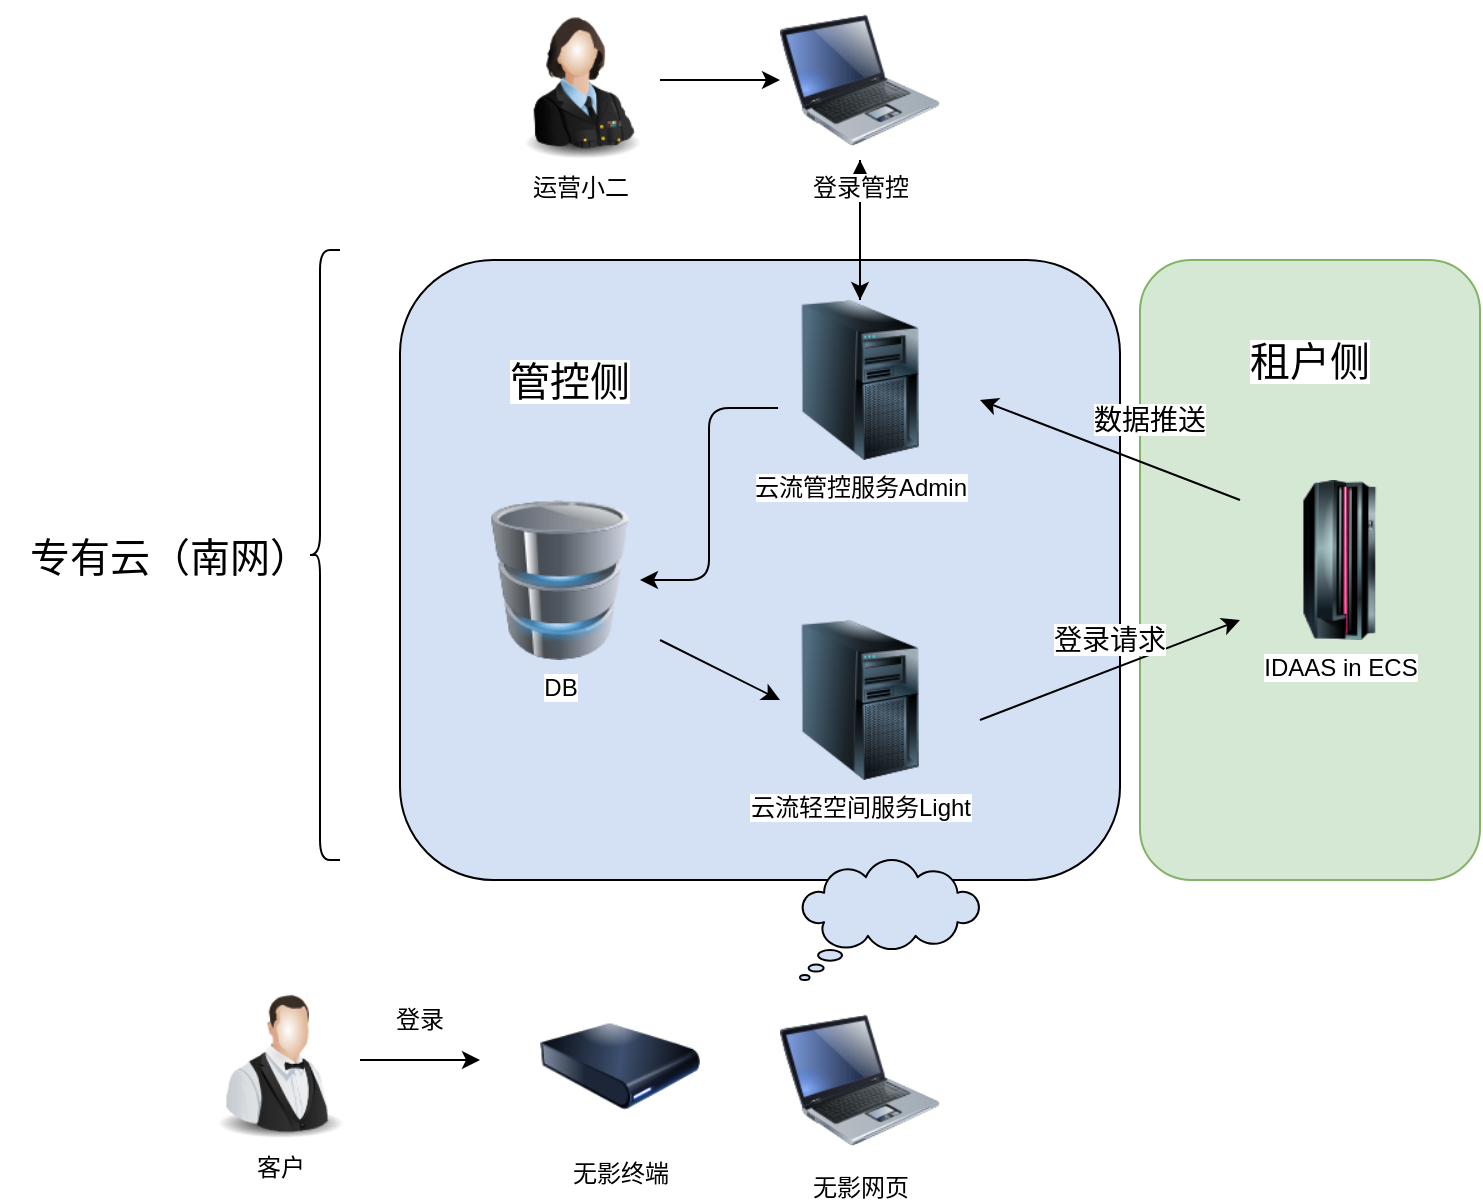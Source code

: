 <mxfile version="14.9.3" type="github">
  <diagram id="EecFl8-iLUVndyqrboEX" name="Page-1">
    <mxGraphModel dx="2092" dy="841" grid="1" gridSize="10" guides="1" tooltips="1" connect="1" arrows="1" fold="1" page="1" pageScale="1" pageWidth="827" pageHeight="1169" math="0" shadow="0">
      <root>
        <mxCell id="0" />
        <mxCell id="1" parent="0" />
        <mxCell id="zIK37jYaN7AjfvIw7IpD-9" value="" style="rounded=1;whiteSpace=wrap;html=1;fillColor=#d5e8d4;strokeColor=#82b366;" vertex="1" parent="1">
          <mxGeometry x="350" y="210" width="170" height="310" as="geometry" />
        </mxCell>
        <mxCell id="zIK37jYaN7AjfvIw7IpD-8" value="" style="rounded=1;whiteSpace=wrap;html=1;fillColor=#D4E1F5;" vertex="1" parent="1">
          <mxGeometry x="-20" y="210" width="360" height="310" as="geometry" />
        </mxCell>
        <mxCell id="zIK37jYaN7AjfvIw7IpD-39" value="" style="edgeStyle=orthogonalEdgeStyle;rounded=0;orthogonalLoop=1;jettySize=auto;html=1;" edge="1" parent="1" source="zIK37jYaN7AjfvIw7IpD-1" target="zIK37jYaN7AjfvIw7IpD-38">
          <mxGeometry relative="1" as="geometry" />
        </mxCell>
        <mxCell id="zIK37jYaN7AjfvIw7IpD-1" value="云流管控服务Admin" style="image;html=1;image=img/lib/clip_art/computers/Server_Tower_128x128.png" vertex="1" parent="1">
          <mxGeometry x="170" y="230" width="80" height="80" as="geometry" />
        </mxCell>
        <mxCell id="zIK37jYaN7AjfvIw7IpD-2" value="云流轻空间服务Light" style="image;html=1;image=img/lib/clip_art/computers/Server_Tower_128x128.png" vertex="1" parent="1">
          <mxGeometry x="170" y="390" width="80" height="80" as="geometry" />
        </mxCell>
        <mxCell id="zIK37jYaN7AjfvIw7IpD-4" value="DB" style="image;html=1;image=img/lib/clip_art/computers/Database_128x128.png" vertex="1" parent="1">
          <mxGeometry x="20" y="330" width="80" height="80" as="geometry" />
        </mxCell>
        <mxCell id="zIK37jYaN7AjfvIw7IpD-5" value="IDAAS in ECS" style="image;html=1;image=img/lib/clip_art/computers/Mainframe_128x128.png" vertex="1" parent="1">
          <mxGeometry x="410" y="320" width="80" height="80" as="geometry" />
        </mxCell>
        <mxCell id="zIK37jYaN7AjfvIw7IpD-7" value="" style="shape=curlyBracket;whiteSpace=wrap;html=1;rounded=1;" vertex="1" parent="1">
          <mxGeometry x="-70" y="205" width="20" height="305" as="geometry" />
        </mxCell>
        <mxCell id="zIK37jYaN7AjfvIw7IpD-10" value="&lt;font style=&quot;font-size: 20px ; background-color: rgb(255 , 255 , 255)&quot;&gt;专有云（南网）&lt;/font&gt;" style="text;html=1;strokeColor=none;fillColor=none;align=center;verticalAlign=middle;whiteSpace=wrap;rounded=0;" vertex="1" parent="1">
          <mxGeometry x="-220" y="337.5" width="170" height="40" as="geometry" />
        </mxCell>
        <mxCell id="zIK37jYaN7AjfvIw7IpD-12" value="&lt;font style=&quot;font-size: 20px ; background-color: rgb(255 , 255 , 255)&quot;&gt;管控侧&lt;/font&gt;" style="text;html=1;strokeColor=none;fillColor=none;align=center;verticalAlign=middle;whiteSpace=wrap;rounded=0;" vertex="1" parent="1">
          <mxGeometry x="-20" y="250" width="170" height="40" as="geometry" />
        </mxCell>
        <mxCell id="zIK37jYaN7AjfvIw7IpD-13" value="&lt;span style=&quot;font-size: 20px ; background-color: rgb(255 , 255 , 255)&quot;&gt;租户侧&lt;/span&gt;" style="text;html=1;strokeColor=none;fillColor=none;align=center;verticalAlign=middle;whiteSpace=wrap;rounded=0;" vertex="1" parent="1">
          <mxGeometry x="350" y="240" width="170" height="40" as="geometry" />
        </mxCell>
        <mxCell id="zIK37jYaN7AjfvIw7IpD-17" value="" style="edgeStyle=elbowEdgeStyle;elbow=horizontal;endArrow=classic;html=1;exitX=-0.012;exitY=0.675;exitDx=0;exitDy=0;exitPerimeter=0;entryX=1;entryY=0.5;entryDx=0;entryDy=0;" edge="1" parent="1" source="zIK37jYaN7AjfvIw7IpD-1" target="zIK37jYaN7AjfvIw7IpD-4">
          <mxGeometry width="50" height="50" relative="1" as="geometry">
            <mxPoint x="110" y="310" as="sourcePoint" />
            <mxPoint x="160" y="260" as="targetPoint" />
          </mxGeometry>
        </mxCell>
        <mxCell id="zIK37jYaN7AjfvIw7IpD-20" value="" style="endArrow=classic;html=1;entryX=0;entryY=0.5;entryDx=0;entryDy=0;" edge="1" parent="1" target="zIK37jYaN7AjfvIw7IpD-2">
          <mxGeometry width="50" height="50" relative="1" as="geometry">
            <mxPoint x="110" y="400" as="sourcePoint" />
            <mxPoint x="110" y="430" as="targetPoint" />
          </mxGeometry>
        </mxCell>
        <mxCell id="zIK37jYaN7AjfvIw7IpD-21" value="" style="endArrow=classic;html=1;" edge="1" parent="1">
          <mxGeometry width="50" height="50" relative="1" as="geometry">
            <mxPoint x="270" y="440" as="sourcePoint" />
            <mxPoint x="400" y="390" as="targetPoint" />
          </mxGeometry>
        </mxCell>
        <mxCell id="zIK37jYaN7AjfvIw7IpD-24" value="" style="endArrow=classic;html=1;" edge="1" parent="1">
          <mxGeometry width="50" height="50" relative="1" as="geometry">
            <mxPoint x="400" y="330" as="sourcePoint" />
            <mxPoint x="270" y="280" as="targetPoint" />
          </mxGeometry>
        </mxCell>
        <mxCell id="zIK37jYaN7AjfvIw7IpD-25" value="&lt;font style=&quot;background-color: rgb(255 , 255 , 255) ; font-size: 14px&quot;&gt;数据推送&lt;/font&gt;" style="text;html=1;strokeColor=none;fillColor=none;align=center;verticalAlign=middle;whiteSpace=wrap;rounded=0;" vertex="1" parent="1">
          <mxGeometry x="270" y="270" width="170" height="40" as="geometry" />
        </mxCell>
        <mxCell id="zIK37jYaN7AjfvIw7IpD-26" value="&lt;span style=&quot;font-size: 14px ; background-color: rgb(255 , 255 , 255)&quot;&gt;登录请求&lt;/span&gt;" style="text;html=1;strokeColor=none;fillColor=none;align=center;verticalAlign=middle;whiteSpace=wrap;rounded=0;" vertex="1" parent="1">
          <mxGeometry x="250" y="380" width="170" height="40" as="geometry" />
        </mxCell>
        <mxCell id="zIK37jYaN7AjfvIw7IpD-28" value="无影终端" style="image;html=1;image=img/lib/clip_art/computers/Harddrive_128x128.png;fillColor=#D4E1F5;" vertex="1" parent="1">
          <mxGeometry x="50" y="573" width="80" height="80" as="geometry" />
        </mxCell>
        <mxCell id="zIK37jYaN7AjfvIw7IpD-29" value="无影网页" style="image;html=1;image=img/lib/clip_art/computers/Laptop_128x128.png;fillColor=#D4E1F5;" vertex="1" parent="1">
          <mxGeometry x="170" y="580" width="80" height="80" as="geometry" />
        </mxCell>
        <mxCell id="zIK37jYaN7AjfvIw7IpD-32" value="" style="whiteSpace=wrap;html=1;shape=mxgraph.basic.cloud_callout;fillColor=#D4E1F5;" vertex="1" parent="1">
          <mxGeometry x="180" y="510" width="90" height="60" as="geometry" />
        </mxCell>
        <mxCell id="zIK37jYaN7AjfvIw7IpD-34" value="" style="edgeStyle=orthogonalEdgeStyle;rounded=0;orthogonalLoop=1;jettySize=auto;html=1;" edge="1" parent="1" source="zIK37jYaN7AjfvIw7IpD-33">
          <mxGeometry relative="1" as="geometry">
            <mxPoint x="20" y="610" as="targetPoint" />
          </mxGeometry>
        </mxCell>
        <mxCell id="zIK37jYaN7AjfvIw7IpD-33" value="客户" style="image;html=1;image=img/lib/clip_art/people/Waiter_128x128.png;fillColor=#D4E1F5;" vertex="1" parent="1">
          <mxGeometry x="-120" y="570" width="80" height="80" as="geometry" />
        </mxCell>
        <mxCell id="zIK37jYaN7AjfvIw7IpD-37" value="登录" style="text;html=1;strokeColor=none;fillColor=none;align=center;verticalAlign=middle;whiteSpace=wrap;rounded=0;" vertex="1" parent="1">
          <mxGeometry x="-30" y="580" width="40" height="20" as="geometry" />
        </mxCell>
        <mxCell id="zIK37jYaN7AjfvIw7IpD-42" value="" style="edgeStyle=orthogonalEdgeStyle;rounded=0;orthogonalLoop=1;jettySize=auto;html=1;" edge="1" parent="1" source="zIK37jYaN7AjfvIw7IpD-38" target="zIK37jYaN7AjfvIw7IpD-1">
          <mxGeometry relative="1" as="geometry" />
        </mxCell>
        <mxCell id="zIK37jYaN7AjfvIw7IpD-38" value="登录管控" style="image;html=1;image=img/lib/clip_art/computers/Laptop_128x128.png;fillColor=#D4E1F5;" vertex="1" parent="1">
          <mxGeometry x="170" y="80" width="80" height="80" as="geometry" />
        </mxCell>
        <mxCell id="zIK37jYaN7AjfvIw7IpD-41" value="" style="edgeStyle=orthogonalEdgeStyle;rounded=0;orthogonalLoop=1;jettySize=auto;html=1;" edge="1" parent="1" source="zIK37jYaN7AjfvIw7IpD-40" target="zIK37jYaN7AjfvIw7IpD-38">
          <mxGeometry relative="1" as="geometry" />
        </mxCell>
        <mxCell id="zIK37jYaN7AjfvIw7IpD-40" value="运营小二" style="image;html=1;image=img/lib/clip_art/people/Military_Officer_Woman_128x128.png;fillColor=#D4E1F5;" vertex="1" parent="1">
          <mxGeometry x="30" y="80" width="80" height="80" as="geometry" />
        </mxCell>
      </root>
    </mxGraphModel>
  </diagram>
</mxfile>
